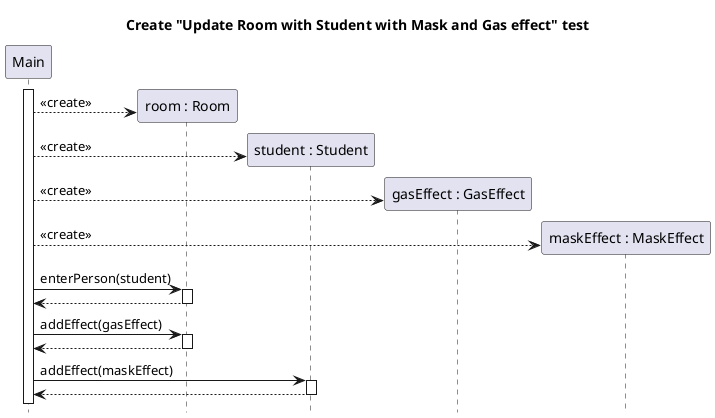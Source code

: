 @startuml room-update-gas-and-mask-create
title Create "Update Room with Student with Mask and Gas effect" test
hide footbox
participant "Main" as main
participant "room : Room" as room
participant "student : Student" as stu1
participant "gasEffect : GasEffect" as gas
participant "maskEffect : MaskEffect" as mask

main++
create room
main --> room : <<create>>
create stu1
main --> stu1 : <<create>>
create gas
main --> gas : <<create>>
create mask
main --> mask : <<create>>
main -> room ++: enterPerson(student)
return
main -> room ++: addEffect(gasEffect)
return
main -> stu1 ++: addEffect(maskEffect)
return

@enduml